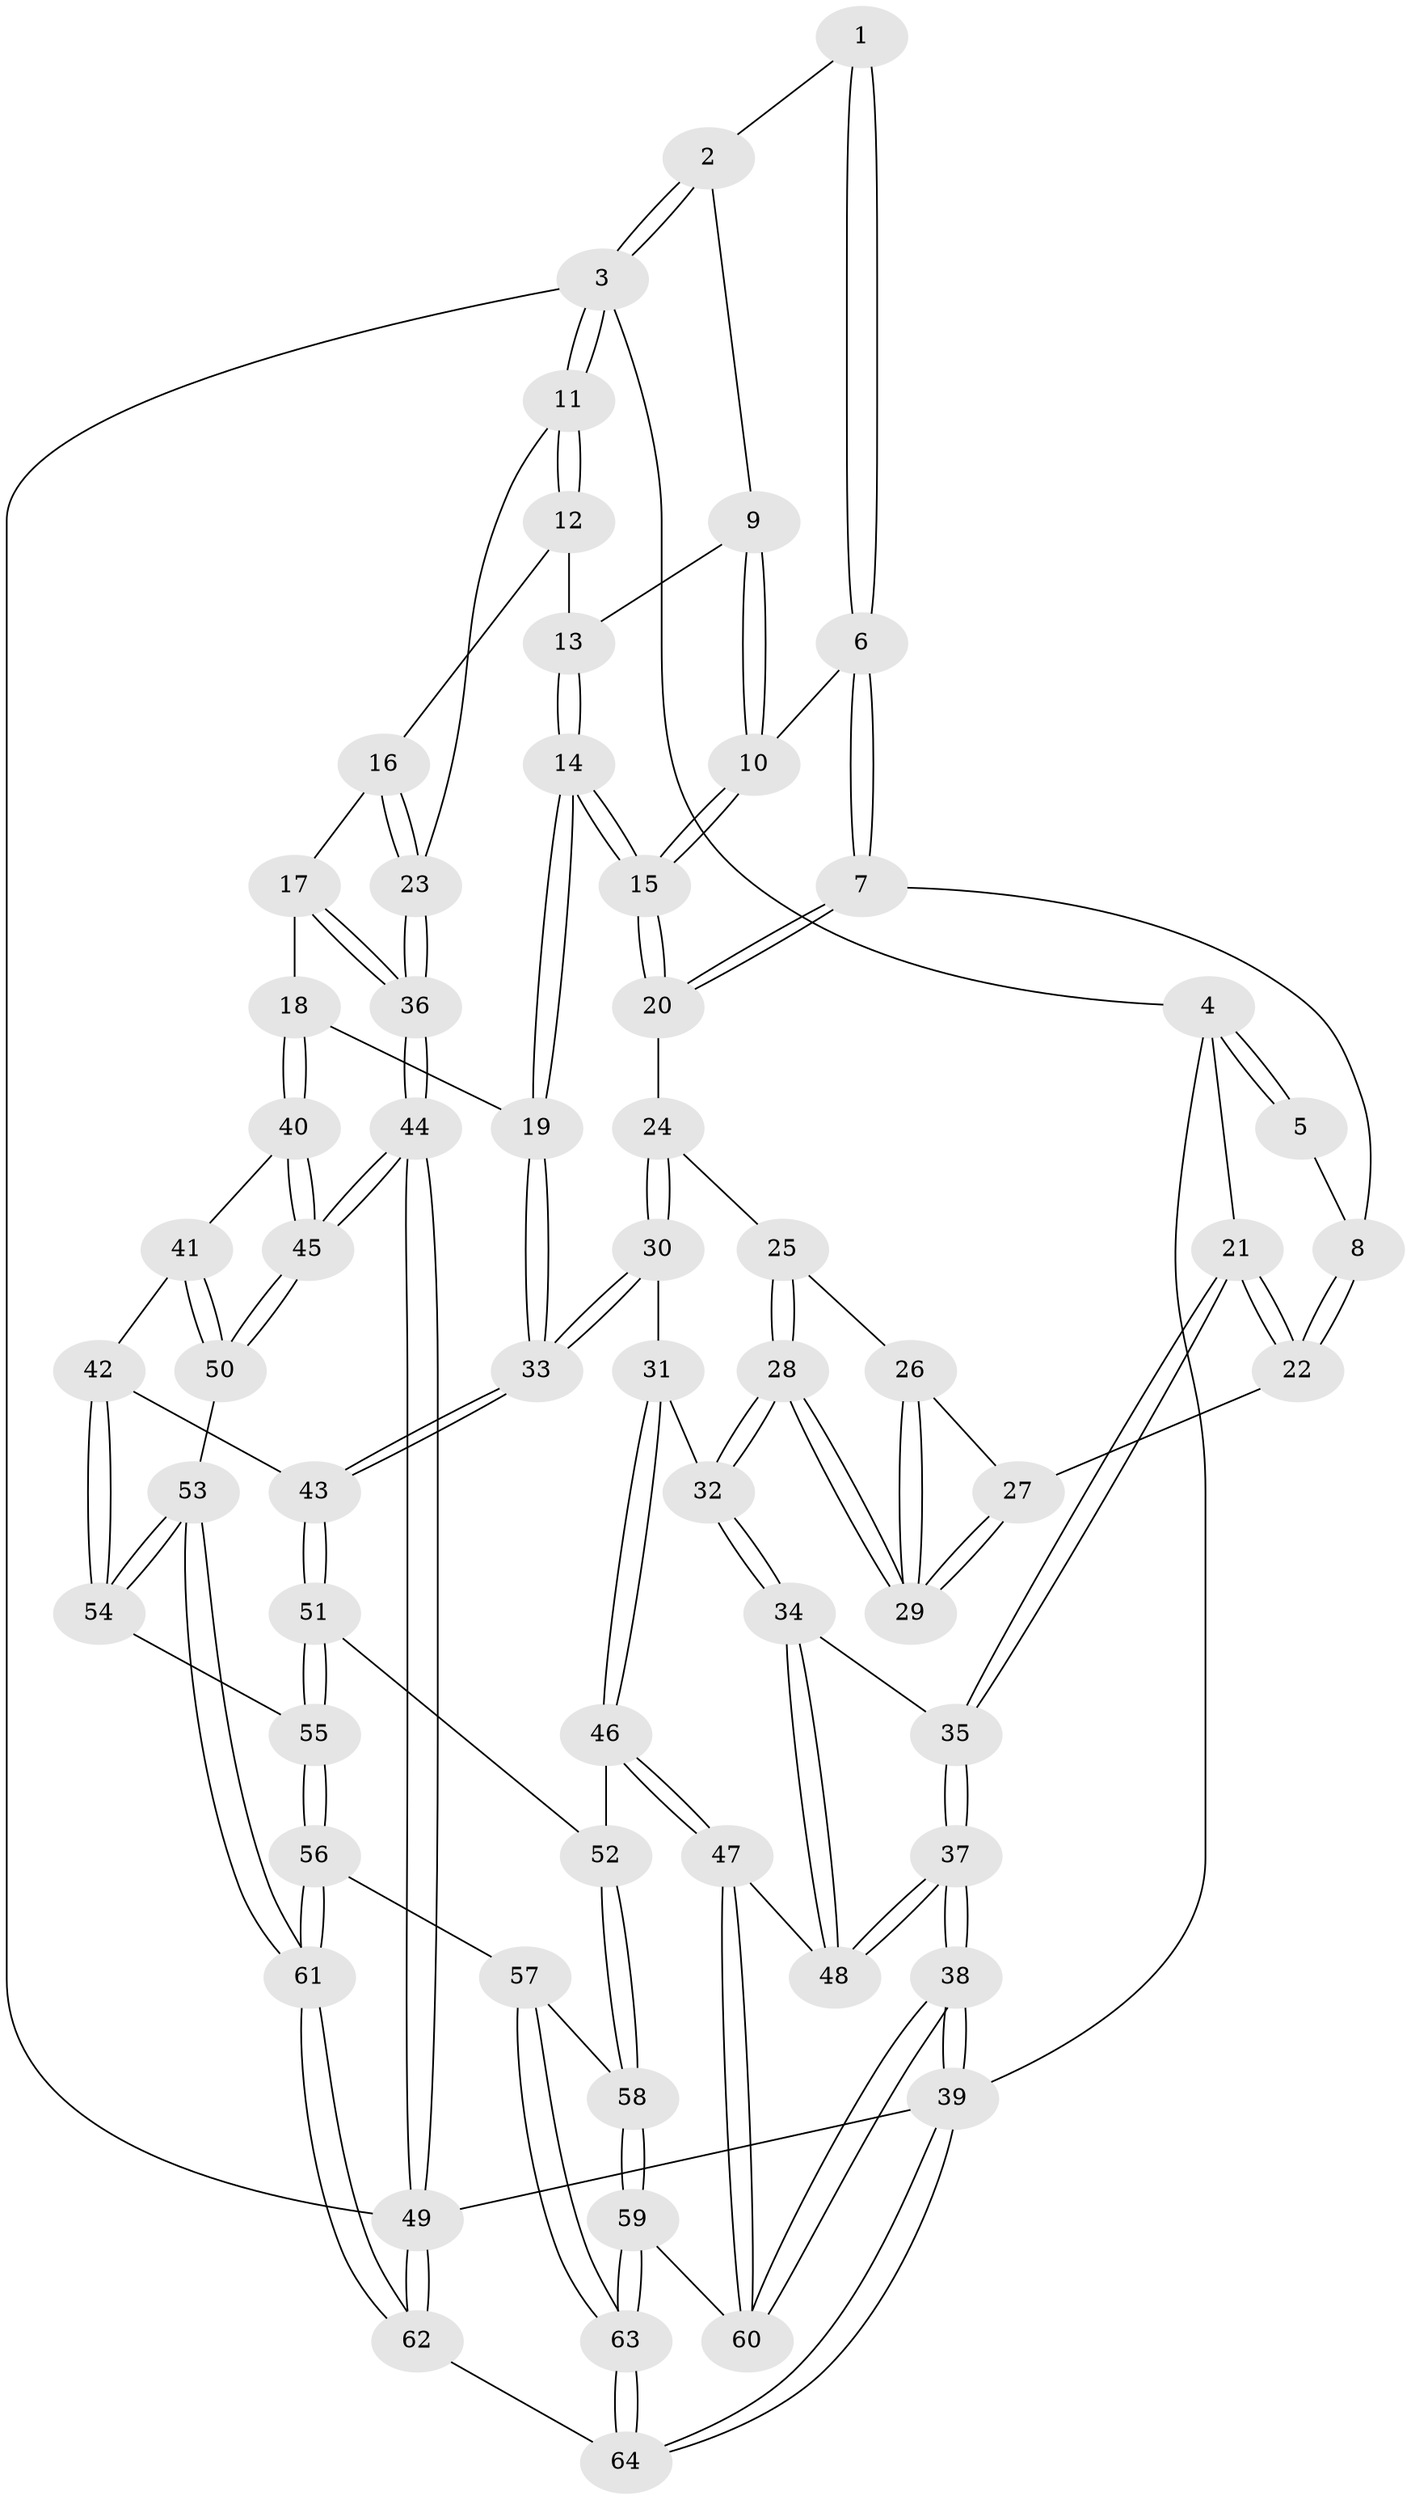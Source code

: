 // Generated by graph-tools (version 1.1) at 2025/27/03/09/25 03:27:15]
// undirected, 64 vertices, 157 edges
graph export_dot {
graph [start="1"]
  node [color=gray90,style=filled];
  1 [pos="+0.5881906287583953+0"];
  2 [pos="+0.9417932862754272+0"];
  3 [pos="+1+0"];
  4 [pos="+0+0"];
  5 [pos="+0.55365291770566+0"];
  6 [pos="+0.5946977743398157+0"];
  7 [pos="+0.489860258231463+0.19049984831508124"];
  8 [pos="+0.33421692623923566+0.1212028227762941"];
  9 [pos="+0.8974996063445015+0.04378716975592913"];
  10 [pos="+0.745783308381918+0.10772452944949994"];
  11 [pos="+1+0.1431812701939149"];
  12 [pos="+0.9391963582035214+0.10608691661552187"];
  13 [pos="+0.9297665060647606+0.09998571534024735"];
  14 [pos="+0.765518742847579+0.2776494860794982"];
  15 [pos="+0.749105208479015+0.2564736083822554"];
  16 [pos="+0.9520879799146178+0.25003577238866026"];
  17 [pos="+0.8308505615165559+0.3393413853097463"];
  18 [pos="+0.8204336422831426+0.34031312056345914"];
  19 [pos="+0.7797439585975268+0.3101424330854164"];
  20 [pos="+0.49109862718503977+0.1948857404219249"];
  21 [pos="+0+0"];
  22 [pos="+0+0.016089385755938653"];
  23 [pos="+1+0.21467690854551216"];
  24 [pos="+0.47896795605892983+0.23078067658706877"];
  25 [pos="+0.41674287921227443+0.27025359735729004"];
  26 [pos="+0.2900665909527398+0.25808246008363744"];
  27 [pos="+0+0.0546365385233487"];
  28 [pos="+0.31798950042460883+0.4035561337433676"];
  29 [pos="+0.31775840204573713+0.4032026867668283"];
  30 [pos="+0.5374726494902701+0.438119516225711"];
  31 [pos="+0.34007743508558325+0.4372685385865152"];
  32 [pos="+0.317427904490943+0.4179534262841602"];
  33 [pos="+0.5538779700443955+0.454403353266272"];
  34 [pos="+0.12848330390930512+0.49557193900075147"];
  35 [pos="+0+0.3553898550322384"];
  36 [pos="+1+0.5034758228315964"];
  37 [pos="+0+1"];
  38 [pos="+0+1"];
  39 [pos="+0+1"];
  40 [pos="+0.8203533851313207+0.3423634108136072"];
  41 [pos="+0.7943558870935726+0.460558093502252"];
  42 [pos="+0.6777534651733857+0.5793241512136914"];
  43 [pos="+0.5667720191783273+0.5496583977955746"];
  44 [pos="+1+0.7194586541453873"];
  45 [pos="+1+0.7118541184733976"];
  46 [pos="+0.37482959584621267+0.6532596156098706"];
  47 [pos="+0.29355518463801444+0.6960863642985579"];
  48 [pos="+0.19184806969964865+0.6381686912831083"];
  49 [pos="+1+1"];
  50 [pos="+0.9403855237849635+0.719625694904335"];
  51 [pos="+0.5013943141309547+0.6287636588461756"];
  52 [pos="+0.46200966117979014+0.6498108832113249"];
  53 [pos="+0.8883715404900778+0.736750422963039"];
  54 [pos="+0.7990919770024928+0.7207791698235395"];
  55 [pos="+0.6626656301779351+0.7910398427510983"];
  56 [pos="+0.6328364851384607+0.8411620162151252"];
  57 [pos="+0.5578892757841858+0.8568569122000366"];
  58 [pos="+0.5017920727268526+0.8128655670100702"];
  59 [pos="+0.32552107765507327+0.9005678776191373"];
  60 [pos="+0.2828688142460825+0.8425714130051933"];
  61 [pos="+0.7550229301151156+1"];
  62 [pos="+0.7549083082417639+1"];
  63 [pos="+0.4113068522753968+1"];
  64 [pos="+0.41194297019087683+1"];
  1 -- 2;
  1 -- 6;
  1 -- 6;
  2 -- 3;
  2 -- 3;
  2 -- 9;
  3 -- 4;
  3 -- 11;
  3 -- 11;
  3 -- 49;
  4 -- 5;
  4 -- 5;
  4 -- 21;
  4 -- 39;
  5 -- 8;
  6 -- 7;
  6 -- 7;
  6 -- 10;
  7 -- 8;
  7 -- 20;
  7 -- 20;
  8 -- 22;
  8 -- 22;
  9 -- 10;
  9 -- 10;
  9 -- 13;
  10 -- 15;
  10 -- 15;
  11 -- 12;
  11 -- 12;
  11 -- 23;
  12 -- 13;
  12 -- 16;
  13 -- 14;
  13 -- 14;
  14 -- 15;
  14 -- 15;
  14 -- 19;
  14 -- 19;
  15 -- 20;
  15 -- 20;
  16 -- 17;
  16 -- 23;
  16 -- 23;
  17 -- 18;
  17 -- 36;
  17 -- 36;
  18 -- 19;
  18 -- 40;
  18 -- 40;
  19 -- 33;
  19 -- 33;
  20 -- 24;
  21 -- 22;
  21 -- 22;
  21 -- 35;
  21 -- 35;
  22 -- 27;
  23 -- 36;
  23 -- 36;
  24 -- 25;
  24 -- 30;
  24 -- 30;
  25 -- 26;
  25 -- 28;
  25 -- 28;
  26 -- 27;
  26 -- 29;
  26 -- 29;
  27 -- 29;
  27 -- 29;
  28 -- 29;
  28 -- 29;
  28 -- 32;
  28 -- 32;
  30 -- 31;
  30 -- 33;
  30 -- 33;
  31 -- 32;
  31 -- 46;
  31 -- 46;
  32 -- 34;
  32 -- 34;
  33 -- 43;
  33 -- 43;
  34 -- 35;
  34 -- 48;
  34 -- 48;
  35 -- 37;
  35 -- 37;
  36 -- 44;
  36 -- 44;
  37 -- 38;
  37 -- 38;
  37 -- 48;
  37 -- 48;
  38 -- 39;
  38 -- 39;
  38 -- 60;
  38 -- 60;
  39 -- 64;
  39 -- 64;
  39 -- 49;
  40 -- 41;
  40 -- 45;
  40 -- 45;
  41 -- 42;
  41 -- 50;
  41 -- 50;
  42 -- 43;
  42 -- 54;
  42 -- 54;
  43 -- 51;
  43 -- 51;
  44 -- 45;
  44 -- 45;
  44 -- 49;
  44 -- 49;
  45 -- 50;
  45 -- 50;
  46 -- 47;
  46 -- 47;
  46 -- 52;
  47 -- 48;
  47 -- 60;
  47 -- 60;
  49 -- 62;
  49 -- 62;
  50 -- 53;
  51 -- 52;
  51 -- 55;
  51 -- 55;
  52 -- 58;
  52 -- 58;
  53 -- 54;
  53 -- 54;
  53 -- 61;
  53 -- 61;
  54 -- 55;
  55 -- 56;
  55 -- 56;
  56 -- 57;
  56 -- 61;
  56 -- 61;
  57 -- 58;
  57 -- 63;
  57 -- 63;
  58 -- 59;
  58 -- 59;
  59 -- 60;
  59 -- 63;
  59 -- 63;
  61 -- 62;
  61 -- 62;
  62 -- 64;
  63 -- 64;
  63 -- 64;
}
